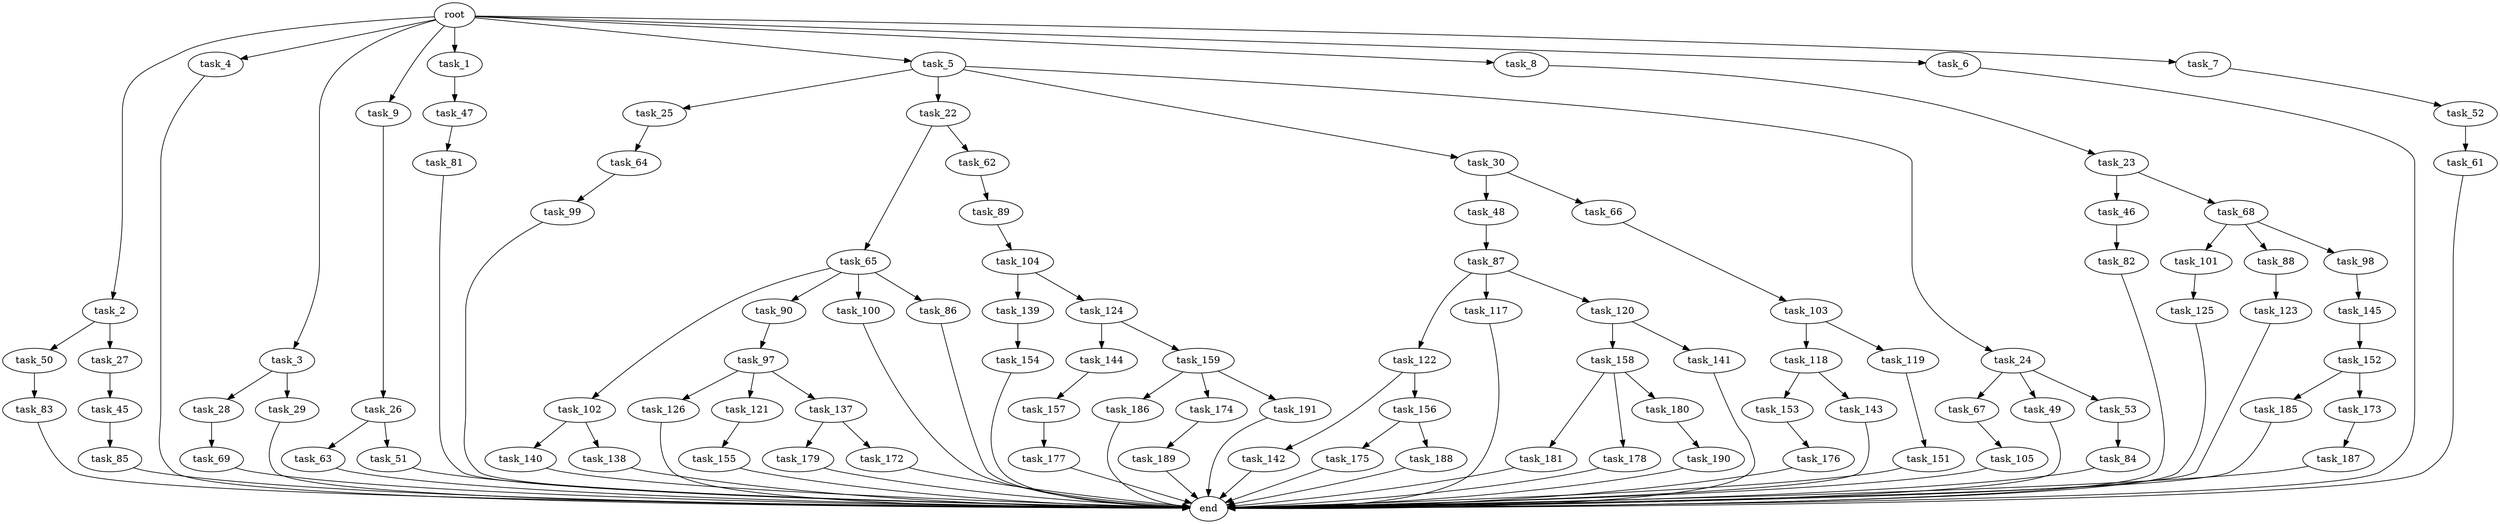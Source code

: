digraph G {
  task_118 [size="1391569403.904000"];
  task_102 [size="429496729.600000"];
  task_65 [size="68719476.736000"];
  root [size="0.000000"];
  task_176 [size="154618822.656000"];
  task_67 [size="1717986918.400000"];
  task_142 [size="618475290.624000"];
  task_156 [size="618475290.624000"];
  task_190 [size="1717986918.400000"];
  task_158 [size="841813590.016000"];
  task_105 [size="274877906.944000"];
  task_119 [size="1391569403.904000"];
  task_45 [size="154618822.656000"];
  task_25 [size="1717986918.400000"];
  task_144 [size="1391569403.904000"];
  task_46 [size="68719476.736000"];
  task_179 [size="429496729.600000"];
  task_82 [size="1391569403.904000"];
  task_139 [size="429496729.600000"];
  task_28 [size="274877906.944000"];
  task_49 [size="1717986918.400000"];
  task_62 [size="68719476.736000"];
  task_50 [size="1391569403.904000"];
  task_157 [size="274877906.944000"];
  task_90 [size="429496729.600000"];
  task_159 [size="1391569403.904000"];
  task_155 [size="841813590.016000"];
  task_27 [size="1391569403.904000"];
  task_140 [size="274877906.944000"];
  task_22 [size="1717986918.400000"];
  task_153 [size="618475290.624000"];
  task_122 [size="429496729.600000"];
  task_126 [size="429496729.600000"];
  task_52 [size="618475290.624000"];
  task_2 [size="2.048000"];
  task_185 [size="1099511627.776000"];
  task_186 [size="1717986918.400000"];
  task_30 [size="1717986918.400000"];
  task_177 [size="154618822.656000"];
  task_104 [size="154618822.656000"];
  task_4 [size="2.048000"];
  task_48 [size="68719476.736000"];
  task_151 [size="429496729.600000"];
  task_141 [size="841813590.016000"];
  task_85 [size="68719476.736000"];
  task_23 [size="1717986918.400000"];
  task_100 [size="429496729.600000"];
  task_152 [size="68719476.736000"];
  task_138 [size="274877906.944000"];
  task_181 [size="1391569403.904000"];
  task_173 [size="1099511627.776000"];
  task_154 [size="1099511627.776000"];
  task_172 [size="429496729.600000"];
  task_89 [size="841813590.016000"];
  task_24 [size="1717986918.400000"];
  task_3 [size="2.048000"];
  task_9 [size="2.048000"];
  task_143 [size="618475290.624000"];
  task_174 [size="1717986918.400000"];
  task_86 [size="429496729.600000"];
  task_189 [size="1391569403.904000"];
  task_101 [size="1717986918.400000"];
  task_1 [size="2.048000"];
  task_26 [size="841813590.016000"];
  task_99 [size="1099511627.776000"];
  task_69 [size="68719476.736000"];
  task_5 [size="2.048000"];
  task_88 [size="1717986918.400000"];
  end [size="0.000000"];
  task_8 [size="2.048000"];
  task_87 [size="274877906.944000"];
  task_64 [size="154618822.656000"];
  task_83 [size="154618822.656000"];
  task_63 [size="1099511627.776000"];
  task_84 [size="429496729.600000"];
  task_47 [size="1391569403.904000"];
  task_29 [size="274877906.944000"];
  task_145 [size="1717986918.400000"];
  task_53 [size="1717986918.400000"];
  task_178 [size="1391569403.904000"];
  task_117 [size="429496729.600000"];
  task_187 [size="1717986918.400000"];
  task_121 [size="429496729.600000"];
  task_123 [size="841813590.016000"];
  task_120 [size="429496729.600000"];
  task_6 [size="2.048000"];
  task_7 [size="2.048000"];
  task_191 [size="1717986918.400000"];
  task_61 [size="1099511627.776000"];
  task_175 [size="154618822.656000"];
  task_188 [size="154618822.656000"];
  task_81 [size="274877906.944000"];
  task_180 [size="1391569403.904000"];
  task_97 [size="274877906.944000"];
  task_98 [size="1717986918.400000"];
  task_51 [size="1099511627.776000"];
  task_125 [size="274877906.944000"];
  task_124 [size="429496729.600000"];
  task_137 [size="429496729.600000"];
  task_68 [size="68719476.736000"];
  task_66 [size="68719476.736000"];
  task_103 [size="68719476.736000"];

  task_118 -> task_143 [size="301989888.000000"];
  task_118 -> task_153 [size="301989888.000000"];
  task_102 -> task_138 [size="134217728.000000"];
  task_102 -> task_140 [size="134217728.000000"];
  task_65 -> task_86 [size="209715200.000000"];
  task_65 -> task_102 [size="209715200.000000"];
  task_65 -> task_90 [size="209715200.000000"];
  task_65 -> task_100 [size="209715200.000000"];
  root -> task_2 [size="1.000000"];
  root -> task_6 [size="1.000000"];
  root -> task_4 [size="1.000000"];
  root -> task_5 [size="1.000000"];
  root -> task_3 [size="1.000000"];
  root -> task_9 [size="1.000000"];
  root -> task_8 [size="1.000000"];
  root -> task_7 [size="1.000000"];
  root -> task_1 [size="1.000000"];
  task_176 -> end [size="1.000000"];
  task_67 -> task_105 [size="134217728.000000"];
  task_142 -> end [size="1.000000"];
  task_156 -> task_175 [size="75497472.000000"];
  task_156 -> task_188 [size="75497472.000000"];
  task_190 -> end [size="1.000000"];
  task_158 -> task_180 [size="679477248.000000"];
  task_158 -> task_181 [size="679477248.000000"];
  task_158 -> task_178 [size="679477248.000000"];
  task_105 -> end [size="1.000000"];
  task_119 -> task_151 [size="209715200.000000"];
  task_45 -> task_85 [size="33554432.000000"];
  task_25 -> task_64 [size="75497472.000000"];
  task_144 -> task_157 [size="134217728.000000"];
  task_46 -> task_82 [size="679477248.000000"];
  task_179 -> end [size="1.000000"];
  task_82 -> end [size="1.000000"];
  task_139 -> task_154 [size="536870912.000000"];
  task_28 -> task_69 [size="33554432.000000"];
  task_49 -> end [size="1.000000"];
  task_62 -> task_89 [size="411041792.000000"];
  task_50 -> task_83 [size="75497472.000000"];
  task_157 -> task_177 [size="75497472.000000"];
  task_90 -> task_97 [size="134217728.000000"];
  task_159 -> task_186 [size="838860800.000000"];
  task_159 -> task_174 [size="838860800.000000"];
  task_159 -> task_191 [size="838860800.000000"];
  task_155 -> end [size="1.000000"];
  task_27 -> task_45 [size="75497472.000000"];
  task_140 -> end [size="1.000000"];
  task_22 -> task_65 [size="33554432.000000"];
  task_22 -> task_62 [size="33554432.000000"];
  task_153 -> task_176 [size="75497472.000000"];
  task_122 -> task_156 [size="301989888.000000"];
  task_122 -> task_142 [size="301989888.000000"];
  task_126 -> end [size="1.000000"];
  task_52 -> task_61 [size="536870912.000000"];
  task_2 -> task_50 [size="679477248.000000"];
  task_2 -> task_27 [size="679477248.000000"];
  task_185 -> end [size="1.000000"];
  task_186 -> end [size="1.000000"];
  task_30 -> task_48 [size="33554432.000000"];
  task_30 -> task_66 [size="33554432.000000"];
  task_177 -> end [size="1.000000"];
  task_104 -> task_124 [size="209715200.000000"];
  task_104 -> task_139 [size="209715200.000000"];
  task_4 -> end [size="1.000000"];
  task_48 -> task_87 [size="134217728.000000"];
  task_151 -> end [size="1.000000"];
  task_141 -> end [size="1.000000"];
  task_85 -> end [size="1.000000"];
  task_23 -> task_68 [size="33554432.000000"];
  task_23 -> task_46 [size="33554432.000000"];
  task_100 -> end [size="1.000000"];
  task_152 -> task_173 [size="536870912.000000"];
  task_152 -> task_185 [size="536870912.000000"];
  task_138 -> end [size="1.000000"];
  task_181 -> end [size="1.000000"];
  task_173 -> task_187 [size="838860800.000000"];
  task_154 -> end [size="1.000000"];
  task_172 -> end [size="1.000000"];
  task_89 -> task_104 [size="75497472.000000"];
  task_24 -> task_53 [size="838860800.000000"];
  task_24 -> task_49 [size="838860800.000000"];
  task_24 -> task_67 [size="838860800.000000"];
  task_3 -> task_29 [size="134217728.000000"];
  task_3 -> task_28 [size="134217728.000000"];
  task_9 -> task_26 [size="411041792.000000"];
  task_143 -> end [size="1.000000"];
  task_174 -> task_189 [size="679477248.000000"];
  task_86 -> end [size="1.000000"];
  task_189 -> end [size="1.000000"];
  task_101 -> task_125 [size="134217728.000000"];
  task_1 -> task_47 [size="679477248.000000"];
  task_26 -> task_51 [size="536870912.000000"];
  task_26 -> task_63 [size="536870912.000000"];
  task_99 -> end [size="1.000000"];
  task_69 -> end [size="1.000000"];
  task_5 -> task_24 [size="838860800.000000"];
  task_5 -> task_25 [size="838860800.000000"];
  task_5 -> task_30 [size="838860800.000000"];
  task_5 -> task_22 [size="838860800.000000"];
  task_88 -> task_123 [size="411041792.000000"];
  task_8 -> task_23 [size="838860800.000000"];
  task_87 -> task_120 [size="209715200.000000"];
  task_87 -> task_122 [size="209715200.000000"];
  task_87 -> task_117 [size="209715200.000000"];
  task_64 -> task_99 [size="536870912.000000"];
  task_83 -> end [size="1.000000"];
  task_63 -> end [size="1.000000"];
  task_84 -> end [size="1.000000"];
  task_47 -> task_81 [size="134217728.000000"];
  task_29 -> end [size="1.000000"];
  task_145 -> task_152 [size="33554432.000000"];
  task_53 -> task_84 [size="209715200.000000"];
  task_178 -> end [size="1.000000"];
  task_117 -> end [size="1.000000"];
  task_187 -> end [size="1.000000"];
  task_121 -> task_155 [size="411041792.000000"];
  task_123 -> end [size="1.000000"];
  task_120 -> task_158 [size="411041792.000000"];
  task_120 -> task_141 [size="411041792.000000"];
  task_6 -> end [size="1.000000"];
  task_7 -> task_52 [size="301989888.000000"];
  task_191 -> end [size="1.000000"];
  task_61 -> end [size="1.000000"];
  task_175 -> end [size="1.000000"];
  task_188 -> end [size="1.000000"];
  task_81 -> end [size="1.000000"];
  task_180 -> task_190 [size="838860800.000000"];
  task_97 -> task_137 [size="209715200.000000"];
  task_97 -> task_126 [size="209715200.000000"];
  task_97 -> task_121 [size="209715200.000000"];
  task_98 -> task_145 [size="838860800.000000"];
  task_51 -> end [size="1.000000"];
  task_125 -> end [size="1.000000"];
  task_124 -> task_144 [size="679477248.000000"];
  task_124 -> task_159 [size="679477248.000000"];
  task_137 -> task_172 [size="209715200.000000"];
  task_137 -> task_179 [size="209715200.000000"];
  task_68 -> task_98 [size="838860800.000000"];
  task_68 -> task_88 [size="838860800.000000"];
  task_68 -> task_101 [size="838860800.000000"];
  task_66 -> task_103 [size="33554432.000000"];
  task_103 -> task_118 [size="679477248.000000"];
  task_103 -> task_119 [size="679477248.000000"];
}
